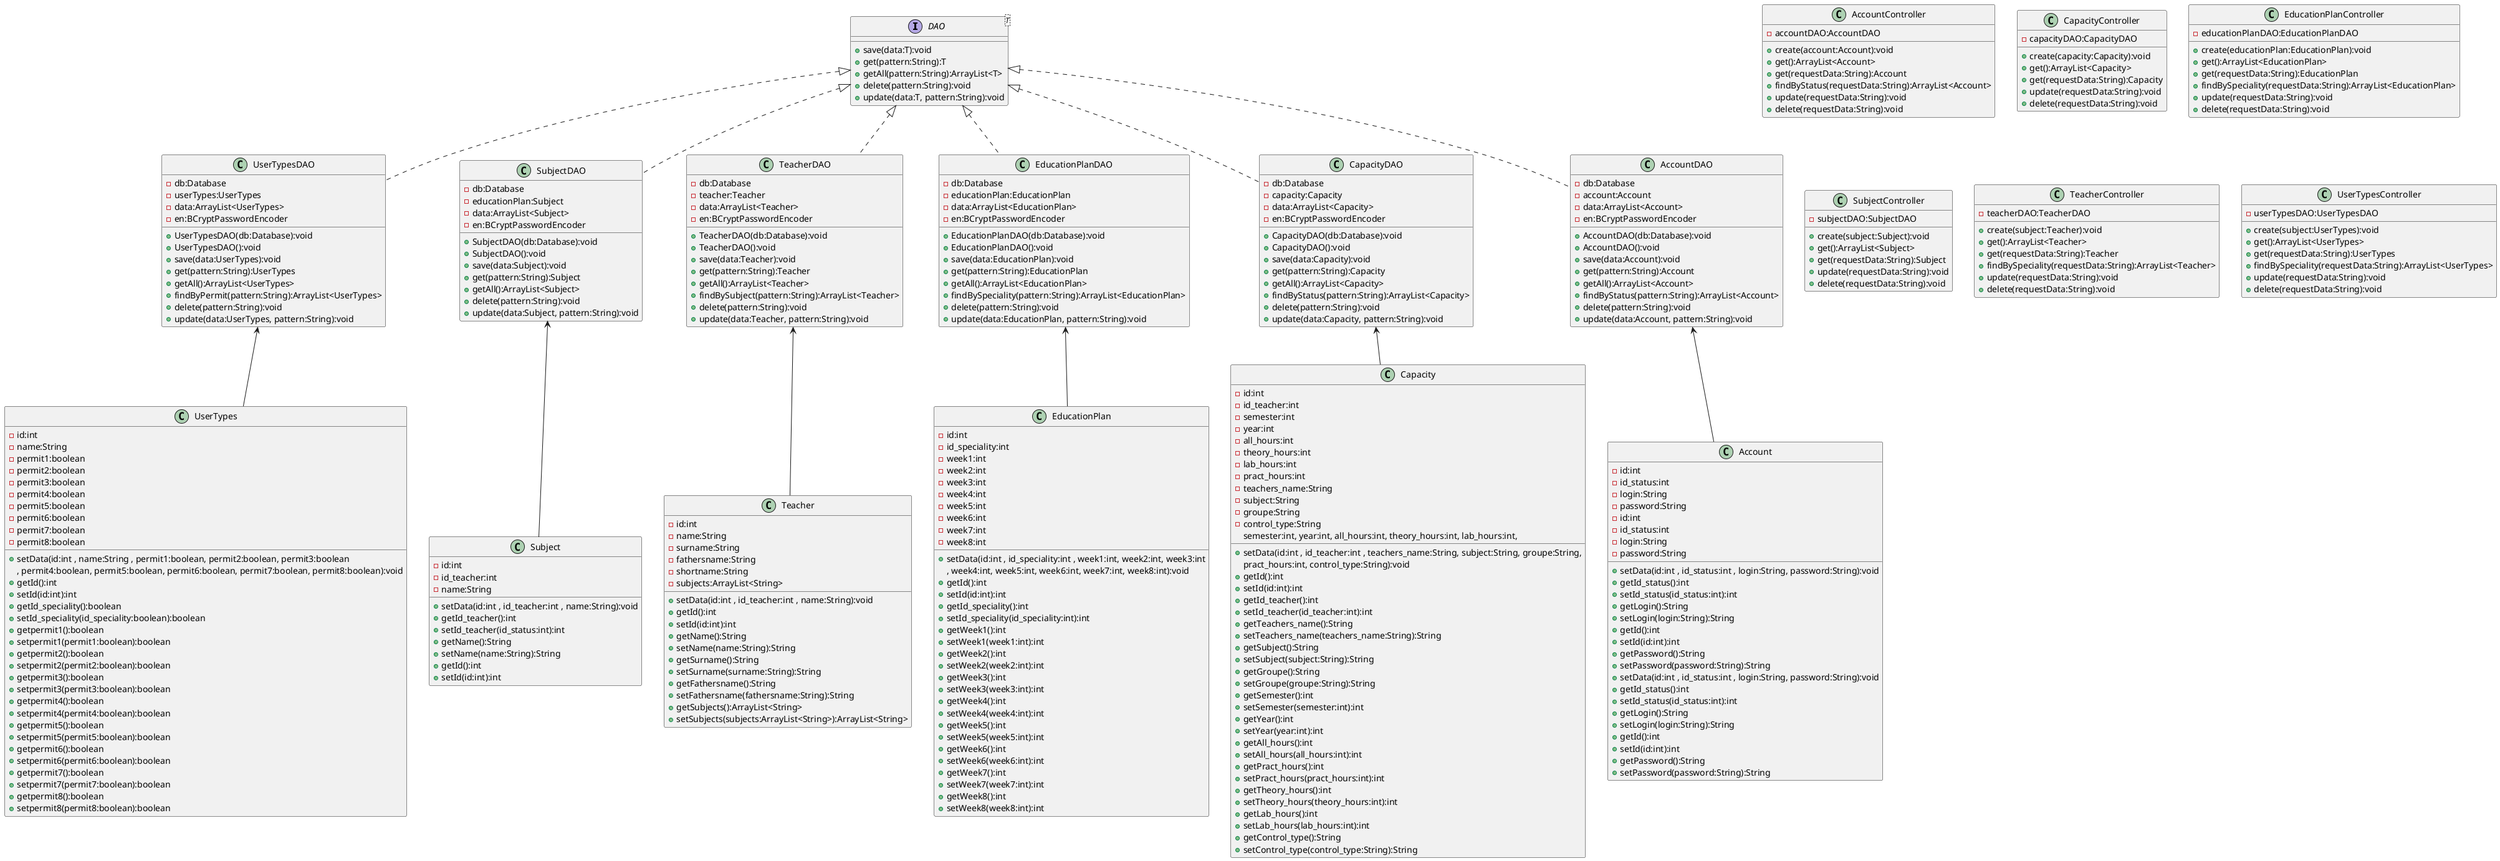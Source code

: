 @startuml
interface DAO<T>{
+save(data:T):void
+get(pattern:String):T
+getAll(pattern:String):ArrayList<T>
+delete(pattern:String):void
+update(data:T, pattern:String):void
}

class AccountController {
    - accountDAO:AccountDAO
    + create(account:Account):void
    + get():ArrayList<Account>
    + get(requestData:String):Account
    + findByStatus(requestData:String):ArrayList<Account>
    + update(requestData:String):void
    + delete(requestData:String):void
}
class CapacityController {
    - capacityDAO:CapacityDAO
    + create(capacity:Capacity):void
    + get():ArrayList<Capacity>
    + get(requestData:String):Capacity
    + update(requestData:String):void
    + delete(requestData:String):void
}
class EducationPlanController {
    - educationPlanDAO:EducationPlanDAO
    + create(educationPlan:EducationPlan):void
    + get():ArrayList<EducationPlan>
    + get(requestData:String):EducationPlan
    + findBySpeciality(requestData:String):ArrayList<EducationPlan>
    + update(requestData:String):void
    + delete(requestData:String):void
}
class SubjectController {
    - subjectDAO:SubjectDAO
    + create(subject:Subject):void
    + get():ArrayList<Subject>
    + get(requestData:String):Subject
    + update(requestData:String):void
    + delete(requestData:String):void
}
class TeacherController {
    - teacherDAO:TeacherDAO
    + create(subject:Teacher):void
    + get():ArrayList<Teacher>
    + get(requestData:String):Teacher
    + findBySpeciality(requestData:String):ArrayList<Teacher>
    + update(requestData:String):void
    + delete(requestData:String):void
}
class UserTypesController {
    - userTypesDAO:UserTypesDAO
    + create(subject:UserTypes):void
    + get():ArrayList<UserTypes>
    + get(requestData:String):UserTypes
    + findBySpeciality(requestData:String):ArrayList<UserTypes>
    + update(requestData:String):void
    + delete(requestData:String):void
}
class AccountDAO implements DAO{
- db:Database
-account:Account
-data:ArrayList<Account>
-en:BCryptPasswordEncoder
+AccountDAO(db:Database):void
+AccountDAO():void
+save(data:Account):void
+get(pattern:String):Account
+getAll():ArrayList<Account>
+findByStatus(pattern:String):ArrayList<Account>
+delete(pattern:String):void
+update(data:Account, pattern:String):void
}
class CapacityDAO implements DAO{
-db:Database
-capacity:Capacity
-data:ArrayList<Capacity>
-en:BCryptPasswordEncoder
+CapacityDAO(db:Database):void
+CapacityDAO():void
+save(data:Capacity):void
+get(pattern:String):Capacity
+getAll():ArrayList<Capacity>
+findByStatus(pattern:String):ArrayList<Capacity>
+delete(pattern:String):void
+update(data:Capacity, pattern:String):void
}
class EducationPlanDAO implements DAO{
-db:Database
-educationPlan:EducationPlan
-data:ArrayList<EducationPlan>
-en:BCryptPasswordEncoder
+EducationPlanDAO(db:Database):void
+EducationPlanDAO():void
+save(data:EducationPlan):void
+get(pattern:String):EducationPlan
+getAll():ArrayList<EducationPlan>
+findBySpeciality(pattern:String):ArrayList<EducationPlan>
+delete(pattern:String):void
+update(data:EducationPlan, pattern:String):void
}
class SubjectDAO implements DAO{
-db:Database
-educationPlan:Subject
-data:ArrayList<Subject>
-en:BCryptPasswordEncoder
+SubjectDAO(db:Database):void
+SubjectDAO():void
+save(data:Subject):void
+get(pattern:String):Subject
+getAll():ArrayList<Subject>
+delete(pattern:String):void
+update(data:Subject, pattern:String):void
}
class TeacherDAO implements DAO{
-db:Database
-teacher:Teacher
-data:ArrayList<Teacher>
-en:BCryptPasswordEncoder
+TeacherDAO(db:Database):void
+TeacherDAO():void
+save(data:Teacher):void
+get(pattern:String):Teacher
+getAll():ArrayList<Teacher>
+findBySubject(pattern:String):ArrayList<Teacher>
+delete(pattern:String):void
+update(data:Teacher, pattern:String):void
}
class UserTypesDAO implements DAO{
-db:Database
-userTypes:UserTypes
-data:ArrayList<UserTypes>
-en:BCryptPasswordEncoder
+UserTypesDAO(db:Database):void
+UserTypesDAO():void
+save(data:UserTypes):void
+get(pattern:String):UserTypes
+getAll():ArrayList<UserTypes>
+findByPermit(pattern:String):ArrayList<UserTypes>
+delete(pattern:String):void
+update(data:UserTypes, pattern:String):void
}
class Account{
-id:int
-id_status:int
-login:String
-password:String
+setData(id:int , id_status:int , login:String, password:String):void
+getId_status():int
+setId_status(id_status:int):int
+getLogin():String
+setLogin(login:String):String
+getId():int
+setId(id:int):int
+getPassword():String
+setPassword(password:String):String
}
class Account{
-id:int
-id_status:int
-login:String
-password:String
+setData(id:int , id_status:int , login:String, password:String):void
+getId_status():int
+setId_status(id_status:int):int
+getLogin():String
+setLogin(login:String):String
+getId():int
+setId(id:int):int
+getPassword():String
+setPassword(password:String):String
}
class Subject{
-id:int
-id_teacher:int
-name:String
+setData(id:int , id_teacher:int , name:String):void
+getId_teacher():int
+setId_teacher(id_status:int):int
+getName():String
+setName(name:String):String
+getId():int
+setId(id:int):int
}
class Teacher{
-id:int
-name:String
-surname:String
-fathersname:String
-shortname:String
-subjects:ArrayList<String>
+setData(id:int , id_teacher:int , name:String):void
+getId():int
+setId(id:int):int
+getName():String
+setName(name:String):String
+getSurname():String
+setSurname(surname:String):String
+getFathersname():String
+setFathersname(fathersname:String):String
+getSubjects():ArrayList<String>
+setSubjects(subjects:ArrayList<String>):ArrayList<String>
}
class Capacity{
-id:int
-id_teacher:int
-semester:int
-year:int
-all_hours:int
-theory_hours:int
-lab_hours:int
-pract_hours:int
-teachers_name:String
-subject:String
-groupe:String
-control_type:String
+setData(id:int , id_teacher:int , teachers_name:String, subject:String, groupe:String,
semester:int, year:int, all_hours:int, theory_hours:int, lab_hours:int,
pract_hours:int, control_type:String):void
+getId():int
+setId(id:int):int
+getId_teacher():int
+setId_teacher(id_teacher:int):int
+getTeachers_name():String
+setTeachers_name(teachers_name:String):String
+getSubject():String
+setSubject(subject:String):String
+getGroupe():String
+setGroupe(groupe:String):String
+getSemester():int
+setSemester(semester:int):int
+getYear():int
+setYear(year:int):int
+getAll_hours():int
+setAll_hours(all_hours:int):int
+getPract_hours():int
+setPract_hours(pract_hours:int):int
+getTheory_hours():int
+setTheory_hours(theory_hours:int):int
+getLab_hours():int
+setLab_hours(lab_hours:int):int
+getControl_type():String
+setControl_type(control_type:String):String
}
class EducationPlan{
-id:int
-id_speciality:int
-week1:int
-week2:int
-week3:int
-week4:int
-week5:int
-week6:int
-week7:int
-week8:int
+setData(id:int , id_speciality:int , week1:int, week2:int, week3:int
, week4:int, week5:int, week6:int, week7:int, week8:int):void
+getId():int
+setId(id:int):int
+getId_speciality():int
+setId_speciality(id_speciality:int):int
+getWeek1():int
+setWeek1(week1:int):int
+getWeek2():int
+setWeek2(week2:int):int
+getWeek3():int
+setWeek3(week3:int):int
+getWeek4():int
+setWeek4(week4:int):int
+getWeek5():int
+setWeek5(week5:int):int
+getWeek6():int
+setWeek6(week6:int):int
+getWeek7():int
+setWeek7(week7:int):int
+getWeek8():int
+setWeek8(week8:int):int
}
class UserTypes{
-id:int
-name:String
-permit1:boolean
-permit2:boolean
-permit3:boolean
-permit4:boolean
-permit5:boolean
-permit6:boolean
-permit7:boolean
-permit8:boolean
+setData(id:int , name:String , permit1:boolean, permit2:boolean, permit3:boolean
, permit4:boolean, permit5:boolean, permit6:boolean, permit7:boolean, permit8:boolean):void
+getId():int
+setId(id:int):int
+getId_speciality():boolean
+setId_speciality(id_speciality:boolean):boolean
+getpermit1():boolean
+setpermit1(permit1:boolean):boolean
+getpermit2():boolean
+setpermit2(permit2:boolean):boolean
+getpermit3():boolean
+setpermit3(permit3:boolean):boolean
+getpermit4():boolean
+setpermit4(permit4:boolean):boolean
+getpermit5():boolean
+setpermit5(permit5:boolean):boolean
+getpermit6():boolean
+setpermit6(permit6:boolean):boolean
+getpermit7():boolean
+setpermit7(permit7:boolean):boolean
+getpermit8():boolean
+setpermit8(permit8:boolean):boolean
}

Account-up->AccountDAO
Capacity-up->CapacityDAO
EducationPlan -up->EducationPlanDAO
Teacher-up->TeacherDAO
Subject -up->SubjectDAO
UserTypes -up->UserTypesDAO
@enduml